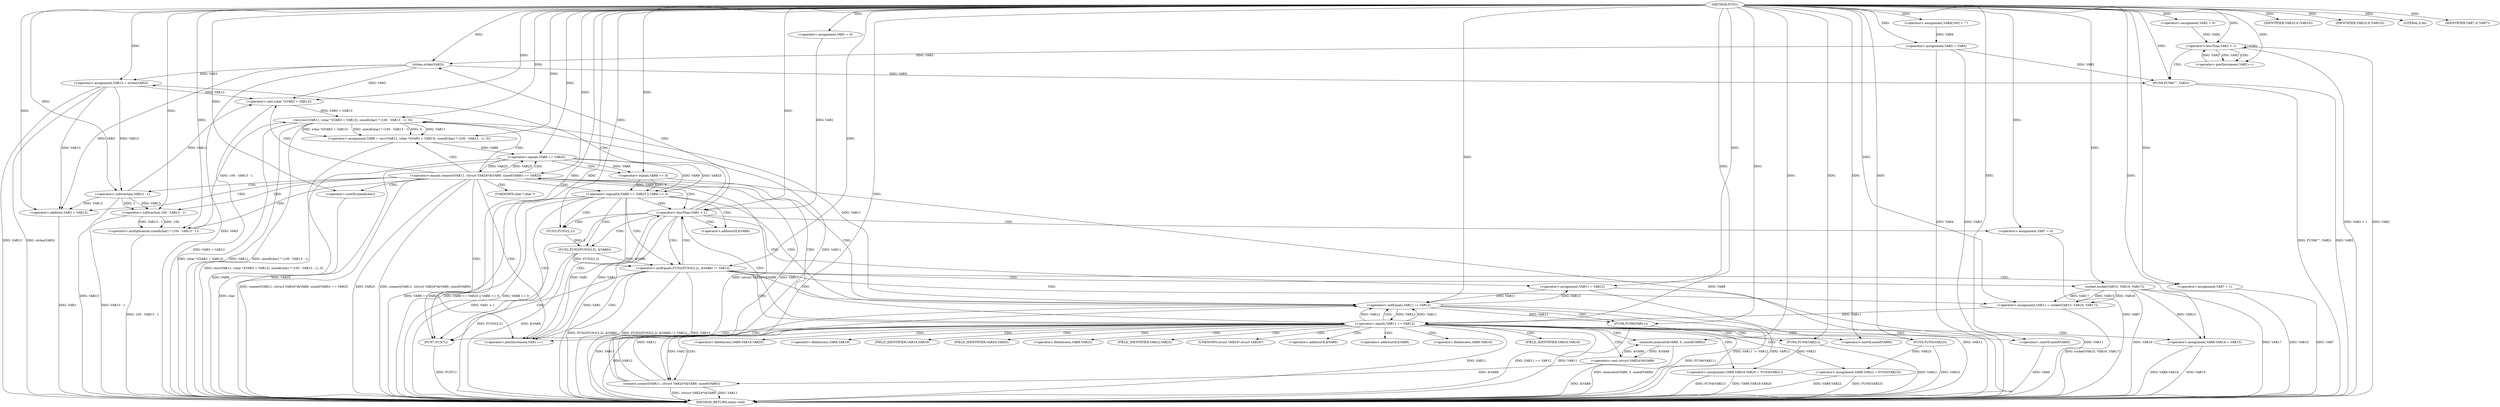 digraph FUN1 {  
"1000100" [label = "(METHOD,FUN1)" ]
"1000265" [label = "(METHOD_RETURN,static void)" ]
"1000106" [label = "(<operator>.assignment,VAR4[100] = \"\")" ]
"1000109" [label = "(<operator>.assignment,VAR3 = VAR4)" ]
"1000113" [label = "(<operator>.assignment,VAR1 = 0)" ]
"1000116" [label = "(<operator>.lessThan,VAR1 < 1)" ]
"1000119" [label = "(<operator>.postIncrement,VAR1++)" ]
"1000125" [label = "(<operator>.assignment,VAR7 = 0)" ]
"1000132" [label = "(<operator>.assignment,VAR11 = VAR12)" ]
"1000136" [label = "(<operator>.assignment,VAR13 = strlen(VAR3))" ]
"1000138" [label = "(strlen,strlen(VAR3))" ]
"1000143" [label = "(<operator>.notEquals,FUN2(FUN3(2,2), &VAR6) != VAR14)" ]
"1000144" [label = "(FUN2,FUN2(FUN3(2,2), &VAR6))" ]
"1000145" [label = "(FUN3,FUN3(2,2))" ]
"1000153" [label = "(<operator>.assignment,VAR7 = 1)" ]
"1000156" [label = "(<operator>.assignment,VAR11 = socket(VAR15, VAR16, VAR17))" ]
"1000158" [label = "(socket,socket(VAR15, VAR16, VAR17))" ]
"1000163" [label = "(<operator>.equals,VAR11 == VAR12)" ]
"1000168" [label = "(memset,memset(&VAR9, 0, sizeof(VAR9)))" ]
"1000172" [label = "(<operator>.sizeOf,sizeof(VAR9))" ]
"1000174" [label = "(<operator>.assignment,VAR9.VAR18 = VAR15)" ]
"1000179" [label = "(<operator>.assignment,VAR9.VAR19.VAR20 = FUN4(VAR21))" ]
"1000185" [label = "(FUN4,FUN4(VAR21))" ]
"1000187" [label = "(<operator>.assignment,VAR9.VAR22 = FUN5(VAR23))" ]
"1000191" [label = "(FUN5,FUN5(VAR23))" ]
"1000194" [label = "(<operator>.equals,connect(VAR11, (struct VAR24*)&VAR9, sizeof(VAR9)) == VAR25)" ]
"1000195" [label = "(connect,connect(VAR11, (struct VAR24*)&VAR9, sizeof(VAR9)))" ]
"1000197" [label = "(<operator>.cast,(struct VAR24*)&VAR9)" ]
"1000201" [label = "(<operator>.sizeOf,sizeof(VAR9))" ]
"1000206" [label = "(<operator>.assignment,VAR8 = recv(VAR11, (char *)(VAR3 + VAR13), sizeof(char) * (100 - VAR13 - 1), 0))" ]
"1000208" [label = "(recv,recv(VAR11, (char *)(VAR3 + VAR13), sizeof(char) * (100 - VAR13 - 1), 0))" ]
"1000210" [label = "(<operator>.cast,(char *)(VAR3 + VAR13))" ]
"1000212" [label = "(<operator>.addition,VAR3 + VAR13)" ]
"1000215" [label = "(<operator>.multiplication,sizeof(char) * (100 - VAR13 - 1))" ]
"1000216" [label = "(<operator>.sizeOf,sizeof(char))" ]
"1000218" [label = "(<operator>.subtraction,100 - VAR13 - 1)" ]
"1000220" [label = "(<operator>.subtraction,VAR13 - 1)" ]
"1000225" [label = "(<operator>.logicalOr,VAR8 == VAR25 || VAR8 == 0)" ]
"1000226" [label = "(<operator>.equals,VAR8 == VAR25)" ]
"1000229" [label = "(<operator>.equals,VAR8 == 0)" ]
"1000235" [label = "(IDENTIFIER,VAR10,if (VAR10))" ]
"1000238" [label = "(IDENTIFIER,VAR10,if (VAR10))" ]
"1000240" [label = "(LITERAL,0,do)" ]
"1000242" [label = "(<operator>.notEquals,VAR11 != VAR12)" ]
"1000246" [label = "(FUN6,FUN6(VAR11))" ]
"1000249" [label = "(IDENTIFIER,VAR7,if (VAR7))" ]
"1000251" [label = "(FUN7,FUN7())" ]
"1000253" [label = "(<operator>.assignment,VAR2 = 0)" ]
"1000256" [label = "(<operator>.lessThan,VAR2 < 1)" ]
"1000259" [label = "(<operator>.postIncrement,VAR2++)" ]
"1000262" [label = "(FUN8,FUN8(\"\", VAR3))" ]
"1000148" [label = "(<operator>.addressOf,&VAR6)" ]
"1000169" [label = "(<operator>.addressOf,&VAR9)" ]
"1000175" [label = "(<operator>.fieldAccess,VAR9.VAR18)" ]
"1000177" [label = "(FIELD_IDENTIFIER,VAR18,VAR18)" ]
"1000180" [label = "(<operator>.fieldAccess,VAR9.VAR19.VAR20)" ]
"1000181" [label = "(<operator>.fieldAccess,VAR9.VAR19)" ]
"1000183" [label = "(FIELD_IDENTIFIER,VAR19,VAR19)" ]
"1000184" [label = "(FIELD_IDENTIFIER,VAR20,VAR20)" ]
"1000188" [label = "(<operator>.fieldAccess,VAR9.VAR22)" ]
"1000190" [label = "(FIELD_IDENTIFIER,VAR22,VAR22)" ]
"1000198" [label = "(UNKNOWN,struct VAR24*,struct VAR24*)" ]
"1000199" [label = "(<operator>.addressOf,&VAR9)" ]
"1000211" [label = "(UNKNOWN,char *,char *)" ]
  "1000208" -> "1000265"  [ label = "DDG: VAR11"] 
  "1000179" -> "1000265"  [ label = "DDG: FUN4(VAR21)"] 
  "1000208" -> "1000265"  [ label = "DDG: (char *)(VAR3 + VAR13)"] 
  "1000225" -> "1000265"  [ label = "DDG: VAR8 == VAR25"] 
  "1000194" -> "1000265"  [ label = "DDG: connect(VAR11, (struct VAR24*)&VAR9, sizeof(VAR9))"] 
  "1000132" -> "1000265"  [ label = "DDG: VAR11"] 
  "1000158" -> "1000265"  [ label = "DDG: VAR15"] 
  "1000116" -> "1000265"  [ label = "DDG: VAR1"] 
  "1000187" -> "1000265"  [ label = "DDG: VAR9.VAR22"] 
  "1000174" -> "1000265"  [ label = "DDG: VAR15"] 
  "1000168" -> "1000265"  [ label = "DDG: memset(&VAR9, 0, sizeof(VAR9))"] 
  "1000163" -> "1000265"  [ label = "DDG: VAR11"] 
  "1000185" -> "1000265"  [ label = "DDG: VAR21"] 
  "1000125" -> "1000265"  [ label = "DDG: VAR7"] 
  "1000225" -> "1000265"  [ label = "DDG: VAR8 == VAR25 || VAR8 == 0"] 
  "1000220" -> "1000265"  [ label = "DDG: VAR13"] 
  "1000251" -> "1000265"  [ label = "DDG: FUN7()"] 
  "1000194" -> "1000265"  [ label = "DDG: connect(VAR11, (struct VAR24*)&VAR9, sizeof(VAR9)) == VAR25"] 
  "1000226" -> "1000265"  [ label = "DDG: VAR8"] 
  "1000216" -> "1000265"  [ label = "DDG: char"] 
  "1000158" -> "1000265"  [ label = "DDG: VAR16"] 
  "1000226" -> "1000265"  [ label = "DDG: VAR25"] 
  "1000138" -> "1000265"  [ label = "DDG: VAR3"] 
  "1000225" -> "1000265"  [ label = "DDG: VAR8 == 0"] 
  "1000156" -> "1000265"  [ label = "DDG: socket(VAR15, VAR16, VAR17)"] 
  "1000143" -> "1000265"  [ label = "DDG: FUN2(FUN3(2,2), &VAR6)"] 
  "1000132" -> "1000265"  [ label = "DDG: VAR12"] 
  "1000187" -> "1000265"  [ label = "DDG: FUN5(VAR23)"] 
  "1000179" -> "1000265"  [ label = "DDG: VAR9.VAR19.VAR20"] 
  "1000262" -> "1000265"  [ label = "DDG: VAR3"] 
  "1000215" -> "1000265"  [ label = "DDG: 100 - VAR13 - 1"] 
  "1000194" -> "1000265"  [ label = "DDG: VAR25"] 
  "1000206" -> "1000265"  [ label = "DDG: recv(VAR11, (char *)(VAR3 + VAR13), sizeof(char) * (100 - VAR13 - 1), 0)"] 
  "1000144" -> "1000265"  [ label = "DDG: &VAR6"] 
  "1000210" -> "1000265"  [ label = "DDG: VAR3 + VAR13"] 
  "1000262" -> "1000265"  [ label = "DDG: FUN8(\"\", VAR3)"] 
  "1000153" -> "1000265"  [ label = "DDG: VAR7"] 
  "1000195" -> "1000265"  [ label = "DDG: (struct VAR24*)&VAR9"] 
  "1000197" -> "1000265"  [ label = "DDG: &VAR9"] 
  "1000212" -> "1000265"  [ label = "DDG: VAR3"] 
  "1000109" -> "1000265"  [ label = "DDG: VAR3"] 
  "1000242" -> "1000265"  [ label = "DDG: VAR11 != VAR12"] 
  "1000144" -> "1000265"  [ label = "DDG: FUN3(2,2)"] 
  "1000218" -> "1000265"  [ label = "DDG: VAR13 - 1"] 
  "1000143" -> "1000265"  [ label = "DDG: FUN2(FUN3(2,2), &VAR6) != VAR14"] 
  "1000229" -> "1000265"  [ label = "DDG: VAR8"] 
  "1000208" -> "1000265"  [ label = "DDG: sizeof(char) * (100 - VAR13 - 1)"] 
  "1000242" -> "1000265"  [ label = "DDG: VAR12"] 
  "1000143" -> "1000265"  [ label = "DDG: VAR14"] 
  "1000256" -> "1000265"  [ label = "DDG: VAR2"] 
  "1000136" -> "1000265"  [ label = "DDG: strlen(VAR3)"] 
  "1000256" -> "1000265"  [ label = "DDG: VAR2 < 1"] 
  "1000163" -> "1000265"  [ label = "DDG: VAR11 == VAR12"] 
  "1000195" -> "1000265"  [ label = "DDG: VAR11"] 
  "1000246" -> "1000265"  [ label = "DDG: FUN6(VAR11)"] 
  "1000116" -> "1000265"  [ label = "DDG: VAR1 < 1"] 
  "1000191" -> "1000265"  [ label = "DDG: VAR23"] 
  "1000109" -> "1000265"  [ label = "DDG: VAR4"] 
  "1000158" -> "1000265"  [ label = "DDG: VAR17"] 
  "1000136" -> "1000265"  [ label = "DDG: VAR13"] 
  "1000242" -> "1000265"  [ label = "DDG: VAR11"] 
  "1000174" -> "1000265"  [ label = "DDG: VAR9.VAR18"] 
  "1000246" -> "1000265"  [ label = "DDG: VAR11"] 
  "1000201" -> "1000265"  [ label = "DDG: VAR9"] 
  "1000163" -> "1000265"  [ label = "DDG: VAR12"] 
  "1000100" -> "1000106"  [ label = "DDG: "] 
  "1000106" -> "1000109"  [ label = "DDG: VAR4"] 
  "1000100" -> "1000109"  [ label = "DDG: "] 
  "1000100" -> "1000113"  [ label = "DDG: "] 
  "1000113" -> "1000116"  [ label = "DDG: VAR1"] 
  "1000119" -> "1000116"  [ label = "DDG: VAR1"] 
  "1000100" -> "1000116"  [ label = "DDG: "] 
  "1000116" -> "1000119"  [ label = "DDG: VAR1"] 
  "1000100" -> "1000119"  [ label = "DDG: "] 
  "1000100" -> "1000125"  [ label = "DDG: "] 
  "1000242" -> "1000132"  [ label = "DDG: VAR12"] 
  "1000100" -> "1000132"  [ label = "DDG: "] 
  "1000138" -> "1000136"  [ label = "DDG: VAR3"] 
  "1000100" -> "1000136"  [ label = "DDG: "] 
  "1000109" -> "1000138"  [ label = "DDG: VAR3"] 
  "1000100" -> "1000138"  [ label = "DDG: "] 
  "1000144" -> "1000143"  [ label = "DDG: FUN3(2,2)"] 
  "1000144" -> "1000143"  [ label = "DDG: &VAR6"] 
  "1000145" -> "1000144"  [ label = "DDG: 2"] 
  "1000100" -> "1000145"  [ label = "DDG: "] 
  "1000100" -> "1000143"  [ label = "DDG: "] 
  "1000100" -> "1000153"  [ label = "DDG: "] 
  "1000158" -> "1000156"  [ label = "DDG: VAR15"] 
  "1000158" -> "1000156"  [ label = "DDG: VAR16"] 
  "1000158" -> "1000156"  [ label = "DDG: VAR17"] 
  "1000100" -> "1000156"  [ label = "DDG: "] 
  "1000100" -> "1000158"  [ label = "DDG: "] 
  "1000156" -> "1000163"  [ label = "DDG: VAR11"] 
  "1000100" -> "1000163"  [ label = "DDG: "] 
  "1000242" -> "1000163"  [ label = "DDG: VAR12"] 
  "1000197" -> "1000168"  [ label = "DDG: &VAR9"] 
  "1000100" -> "1000168"  [ label = "DDG: "] 
  "1000100" -> "1000172"  [ label = "DDG: "] 
  "1000158" -> "1000174"  [ label = "DDG: VAR15"] 
  "1000100" -> "1000174"  [ label = "DDG: "] 
  "1000185" -> "1000179"  [ label = "DDG: VAR21"] 
  "1000100" -> "1000185"  [ label = "DDG: "] 
  "1000191" -> "1000187"  [ label = "DDG: VAR23"] 
  "1000100" -> "1000191"  [ label = "DDG: "] 
  "1000195" -> "1000194"  [ label = "DDG: VAR11"] 
  "1000195" -> "1000194"  [ label = "DDG: (struct VAR24*)&VAR9"] 
  "1000163" -> "1000195"  [ label = "DDG: VAR11"] 
  "1000100" -> "1000195"  [ label = "DDG: "] 
  "1000197" -> "1000195"  [ label = "DDG: &VAR9"] 
  "1000168" -> "1000197"  [ label = "DDG: &VAR9"] 
  "1000100" -> "1000201"  [ label = "DDG: "] 
  "1000226" -> "1000194"  [ label = "DDG: VAR25"] 
  "1000100" -> "1000194"  [ label = "DDG: "] 
  "1000208" -> "1000206"  [ label = "DDG: VAR11"] 
  "1000208" -> "1000206"  [ label = "DDG: (char *)(VAR3 + VAR13)"] 
  "1000208" -> "1000206"  [ label = "DDG: sizeof(char) * (100 - VAR13 - 1)"] 
  "1000208" -> "1000206"  [ label = "DDG: 0"] 
  "1000100" -> "1000206"  [ label = "DDG: "] 
  "1000195" -> "1000208"  [ label = "DDG: VAR11"] 
  "1000100" -> "1000208"  [ label = "DDG: "] 
  "1000210" -> "1000208"  [ label = "DDG: VAR3 + VAR13"] 
  "1000138" -> "1000210"  [ label = "DDG: VAR3"] 
  "1000100" -> "1000210"  [ label = "DDG: "] 
  "1000220" -> "1000210"  [ label = "DDG: VAR13"] 
  "1000136" -> "1000210"  [ label = "DDG: VAR13"] 
  "1000138" -> "1000212"  [ label = "DDG: VAR3"] 
  "1000100" -> "1000212"  [ label = "DDG: "] 
  "1000220" -> "1000212"  [ label = "DDG: VAR13"] 
  "1000136" -> "1000212"  [ label = "DDG: VAR13"] 
  "1000215" -> "1000208"  [ label = "DDG: 100 - VAR13 - 1"] 
  "1000100" -> "1000215"  [ label = "DDG: "] 
  "1000100" -> "1000216"  [ label = "DDG: "] 
  "1000218" -> "1000215"  [ label = "DDG: 100"] 
  "1000218" -> "1000215"  [ label = "DDG: VAR13 - 1"] 
  "1000100" -> "1000218"  [ label = "DDG: "] 
  "1000220" -> "1000218"  [ label = "DDG: VAR13"] 
  "1000220" -> "1000218"  [ label = "DDG: 1"] 
  "1000100" -> "1000220"  [ label = "DDG: "] 
  "1000136" -> "1000220"  [ label = "DDG: VAR13"] 
  "1000226" -> "1000225"  [ label = "DDG: VAR8"] 
  "1000226" -> "1000225"  [ label = "DDG: VAR25"] 
  "1000206" -> "1000226"  [ label = "DDG: VAR8"] 
  "1000100" -> "1000226"  [ label = "DDG: "] 
  "1000194" -> "1000226"  [ label = "DDG: VAR25"] 
  "1000229" -> "1000225"  [ label = "DDG: VAR8"] 
  "1000229" -> "1000225"  [ label = "DDG: 0"] 
  "1000226" -> "1000229"  [ label = "DDG: VAR8"] 
  "1000100" -> "1000229"  [ label = "DDG: "] 
  "1000100" -> "1000235"  [ label = "DDG: "] 
  "1000100" -> "1000238"  [ label = "DDG: "] 
  "1000100" -> "1000240"  [ label = "DDG: "] 
  "1000163" -> "1000242"  [ label = "DDG: VAR11"] 
  "1000208" -> "1000242"  [ label = "DDG: VAR11"] 
  "1000132" -> "1000242"  [ label = "DDG: VAR11"] 
  "1000195" -> "1000242"  [ label = "DDG: VAR11"] 
  "1000100" -> "1000242"  [ label = "DDG: "] 
  "1000163" -> "1000242"  [ label = "DDG: VAR12"] 
  "1000242" -> "1000246"  [ label = "DDG: VAR11"] 
  "1000100" -> "1000246"  [ label = "DDG: "] 
  "1000100" -> "1000249"  [ label = "DDG: "] 
  "1000100" -> "1000251"  [ label = "DDG: "] 
  "1000100" -> "1000253"  [ label = "DDG: "] 
  "1000259" -> "1000256"  [ label = "DDG: VAR2"] 
  "1000253" -> "1000256"  [ label = "DDG: VAR2"] 
  "1000100" -> "1000256"  [ label = "DDG: "] 
  "1000256" -> "1000259"  [ label = "DDG: VAR2"] 
  "1000100" -> "1000259"  [ label = "DDG: "] 
  "1000100" -> "1000262"  [ label = "DDG: "] 
  "1000138" -> "1000262"  [ label = "DDG: VAR3"] 
  "1000109" -> "1000262"  [ label = "DDG: VAR3"] 
  "1000116" -> "1000125"  [ label = "CDG: "] 
  "1000116" -> "1000148"  [ label = "CDG: "] 
  "1000116" -> "1000144"  [ label = "CDG: "] 
  "1000116" -> "1000132"  [ label = "CDG: "] 
  "1000116" -> "1000145"  [ label = "CDG: "] 
  "1000116" -> "1000138"  [ label = "CDG: "] 
  "1000116" -> "1000136"  [ label = "CDG: "] 
  "1000116" -> "1000143"  [ label = "CDG: "] 
  "1000143" -> "1000156"  [ label = "CDG: "] 
  "1000143" -> "1000153"  [ label = "CDG: "] 
  "1000143" -> "1000163"  [ label = "CDG: "] 
  "1000143" -> "1000158"  [ label = "CDG: "] 
  "1000143" -> "1000116"  [ label = "CDG: "] 
  "1000143" -> "1000242"  [ label = "CDG: "] 
  "1000143" -> "1000119"  [ label = "CDG: "] 
  "1000143" -> "1000251"  [ label = "CDG: "] 
  "1000163" -> "1000174"  [ label = "CDG: "] 
  "1000163" -> "1000191"  [ label = "CDG: "] 
  "1000163" -> "1000199"  [ label = "CDG: "] 
  "1000163" -> "1000197"  [ label = "CDG: "] 
  "1000163" -> "1000180"  [ label = "CDG: "] 
  "1000163" -> "1000183"  [ label = "CDG: "] 
  "1000163" -> "1000188"  [ label = "CDG: "] 
  "1000163" -> "1000190"  [ label = "CDG: "] 
  "1000163" -> "1000175"  [ label = "CDG: "] 
  "1000163" -> "1000201"  [ label = "CDG: "] 
  "1000163" -> "1000179"  [ label = "CDG: "] 
  "1000163" -> "1000194"  [ label = "CDG: "] 
  "1000163" -> "1000198"  [ label = "CDG: "] 
  "1000163" -> "1000187"  [ label = "CDG: "] 
  "1000163" -> "1000185"  [ label = "CDG: "] 
  "1000163" -> "1000195"  [ label = "CDG: "] 
  "1000163" -> "1000172"  [ label = "CDG: "] 
  "1000163" -> "1000169"  [ label = "CDG: "] 
  "1000163" -> "1000168"  [ label = "CDG: "] 
  "1000163" -> "1000184"  [ label = "CDG: "] 
  "1000163" -> "1000177"  [ label = "CDG: "] 
  "1000163" -> "1000181"  [ label = "CDG: "] 
  "1000163" -> "1000116"  [ label = "CDG: "] 
  "1000163" -> "1000242"  [ label = "CDG: "] 
  "1000163" -> "1000119"  [ label = "CDG: "] 
  "1000163" -> "1000251"  [ label = "CDG: "] 
  "1000194" -> "1000211"  [ label = "CDG: "] 
  "1000194" -> "1000208"  [ label = "CDG: "] 
  "1000194" -> "1000216"  [ label = "CDG: "] 
  "1000194" -> "1000210"  [ label = "CDG: "] 
  "1000194" -> "1000206"  [ label = "CDG: "] 
  "1000194" -> "1000220"  [ label = "CDG: "] 
  "1000194" -> "1000226"  [ label = "CDG: "] 
  "1000194" -> "1000212"  [ label = "CDG: "] 
  "1000194" -> "1000215"  [ label = "CDG: "] 
  "1000194" -> "1000225"  [ label = "CDG: "] 
  "1000194" -> "1000218"  [ label = "CDG: "] 
  "1000194" -> "1000116"  [ label = "CDG: "] 
  "1000194" -> "1000242"  [ label = "CDG: "] 
  "1000194" -> "1000119"  [ label = "CDG: "] 
  "1000194" -> "1000251"  [ label = "CDG: "] 
  "1000225" -> "1000116"  [ label = "CDG: "] 
  "1000225" -> "1000242"  [ label = "CDG: "] 
  "1000225" -> "1000119"  [ label = "CDG: "] 
  "1000225" -> "1000251"  [ label = "CDG: "] 
  "1000225" -> "1000148"  [ label = "CDG: "] 
  "1000225" -> "1000144"  [ label = "CDG: "] 
  "1000225" -> "1000145"  [ label = "CDG: "] 
  "1000225" -> "1000143"  [ label = "CDG: "] 
  "1000226" -> "1000229"  [ label = "CDG: "] 
  "1000242" -> "1000246"  [ label = "CDG: "] 
  "1000256" -> "1000259"  [ label = "CDG: "] 
  "1000256" -> "1000262"  [ label = "CDG: "] 
  "1000256" -> "1000256"  [ label = "CDG: "] 
}
